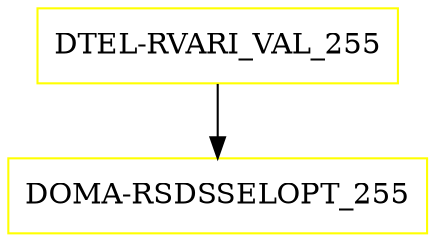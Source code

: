 digraph G {
  "DTEL-RVARI_VAL_255" [shape=box,color=yellow];
  "DOMA-RSDSSELOPT_255" [shape=box,color=yellow,URL="./DOMA_RSDSSELOPT_255.html"];
  "DTEL-RVARI_VAL_255" -> "DOMA-RSDSSELOPT_255";
}
